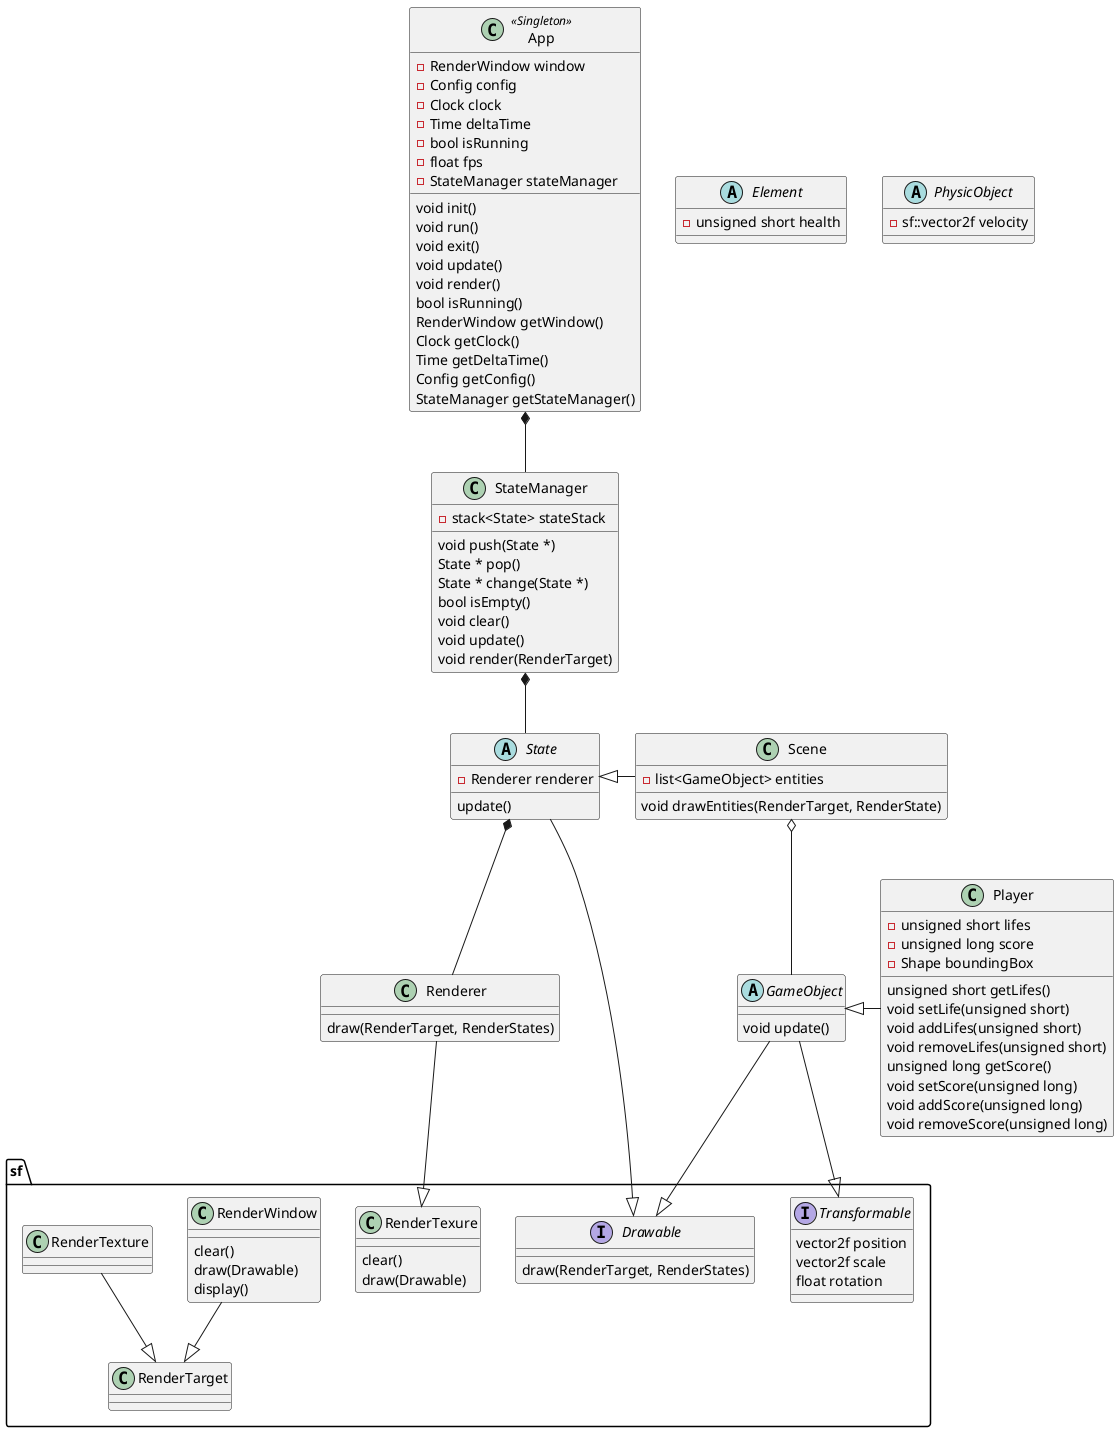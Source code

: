 @startuml

namespace sf {
    interface Transformable{
      vector2f position
      vector2f scale
      float rotation
    }
    interface Drawable{
        draw(RenderTarget, RenderStates)
    }
    class RenderTarget
    class RenderTexure{
        clear()
        draw(Drawable)
    }   
    class RenderWindow{
          clear()
          draw(Drawable)
          display()
    }
}

class App << Singleton >>{
      -RenderWindow window
      -Config config
      -Clock clock
      -Time deltaTime
      -bool isRunning
      -float fps
      -StateManager stateManager
     void init()
     void run() 
     void exit()
     void update()
     void render()
     bool isRunning() 
     RenderWindow getWindow()
     Clock getClock()
     Time getDeltaTime()
     Config getConfig()
     StateManager getStateManager()
}

class StateManager{
      -stack<State> stateStack
      void push(State *)
      State * pop()
      State * change(State *)
      bool isEmpty()
      void clear()
      void update()
      void render(RenderTarget)
}

abstract class State{
      -Renderer renderer
      update()
}

class Renderer{
      draw(RenderTarget, RenderStates)
}

class Scene{
      -list<GameObject> entities
      void drawEntities(RenderTarget, RenderState)
}

abstract class GameObject{
      void update()
}

abstract class Element{
      -unsigned short health
}

class Player{
      -unsigned short lifes
      -unsigned long score
      -Shape boundingBox
      unsigned short getLifes()
      void setLife(unsigned short)
      void addLifes(unsigned short)
      void removeLifes(unsigned short)
      unsigned long getScore()
      void setScore(unsigned long)
      void addScore(unsigned long)
      void removeScore(unsigned long)
}

abstract class PhysicObject{
      -sf::vector2f velocity
}

App *-- StateManager
StateManager *-- State
State --|> sf.Drawable
State *-- Renderer
Renderer --|> sf.RenderTexure
Scene -left-|> State
Scene o-right- GameObject
GameObject --|> sf.Transformable
GameObject --|> sf.Drawable
Player -left-|> GameObject
'Bullet -left-|> GameObject
'Element -left-|> GameObject
'Target -left-|> Element
'Enemy -left-|> Element
'App o-- InputHandler
'Element --|> PhysicObject
'PhysicObject --|> sf.Transformable
sf.RenderWindow --|> sf.RenderTarget
sf.RenderTexture --|> sf.RenderTarget

@enduml